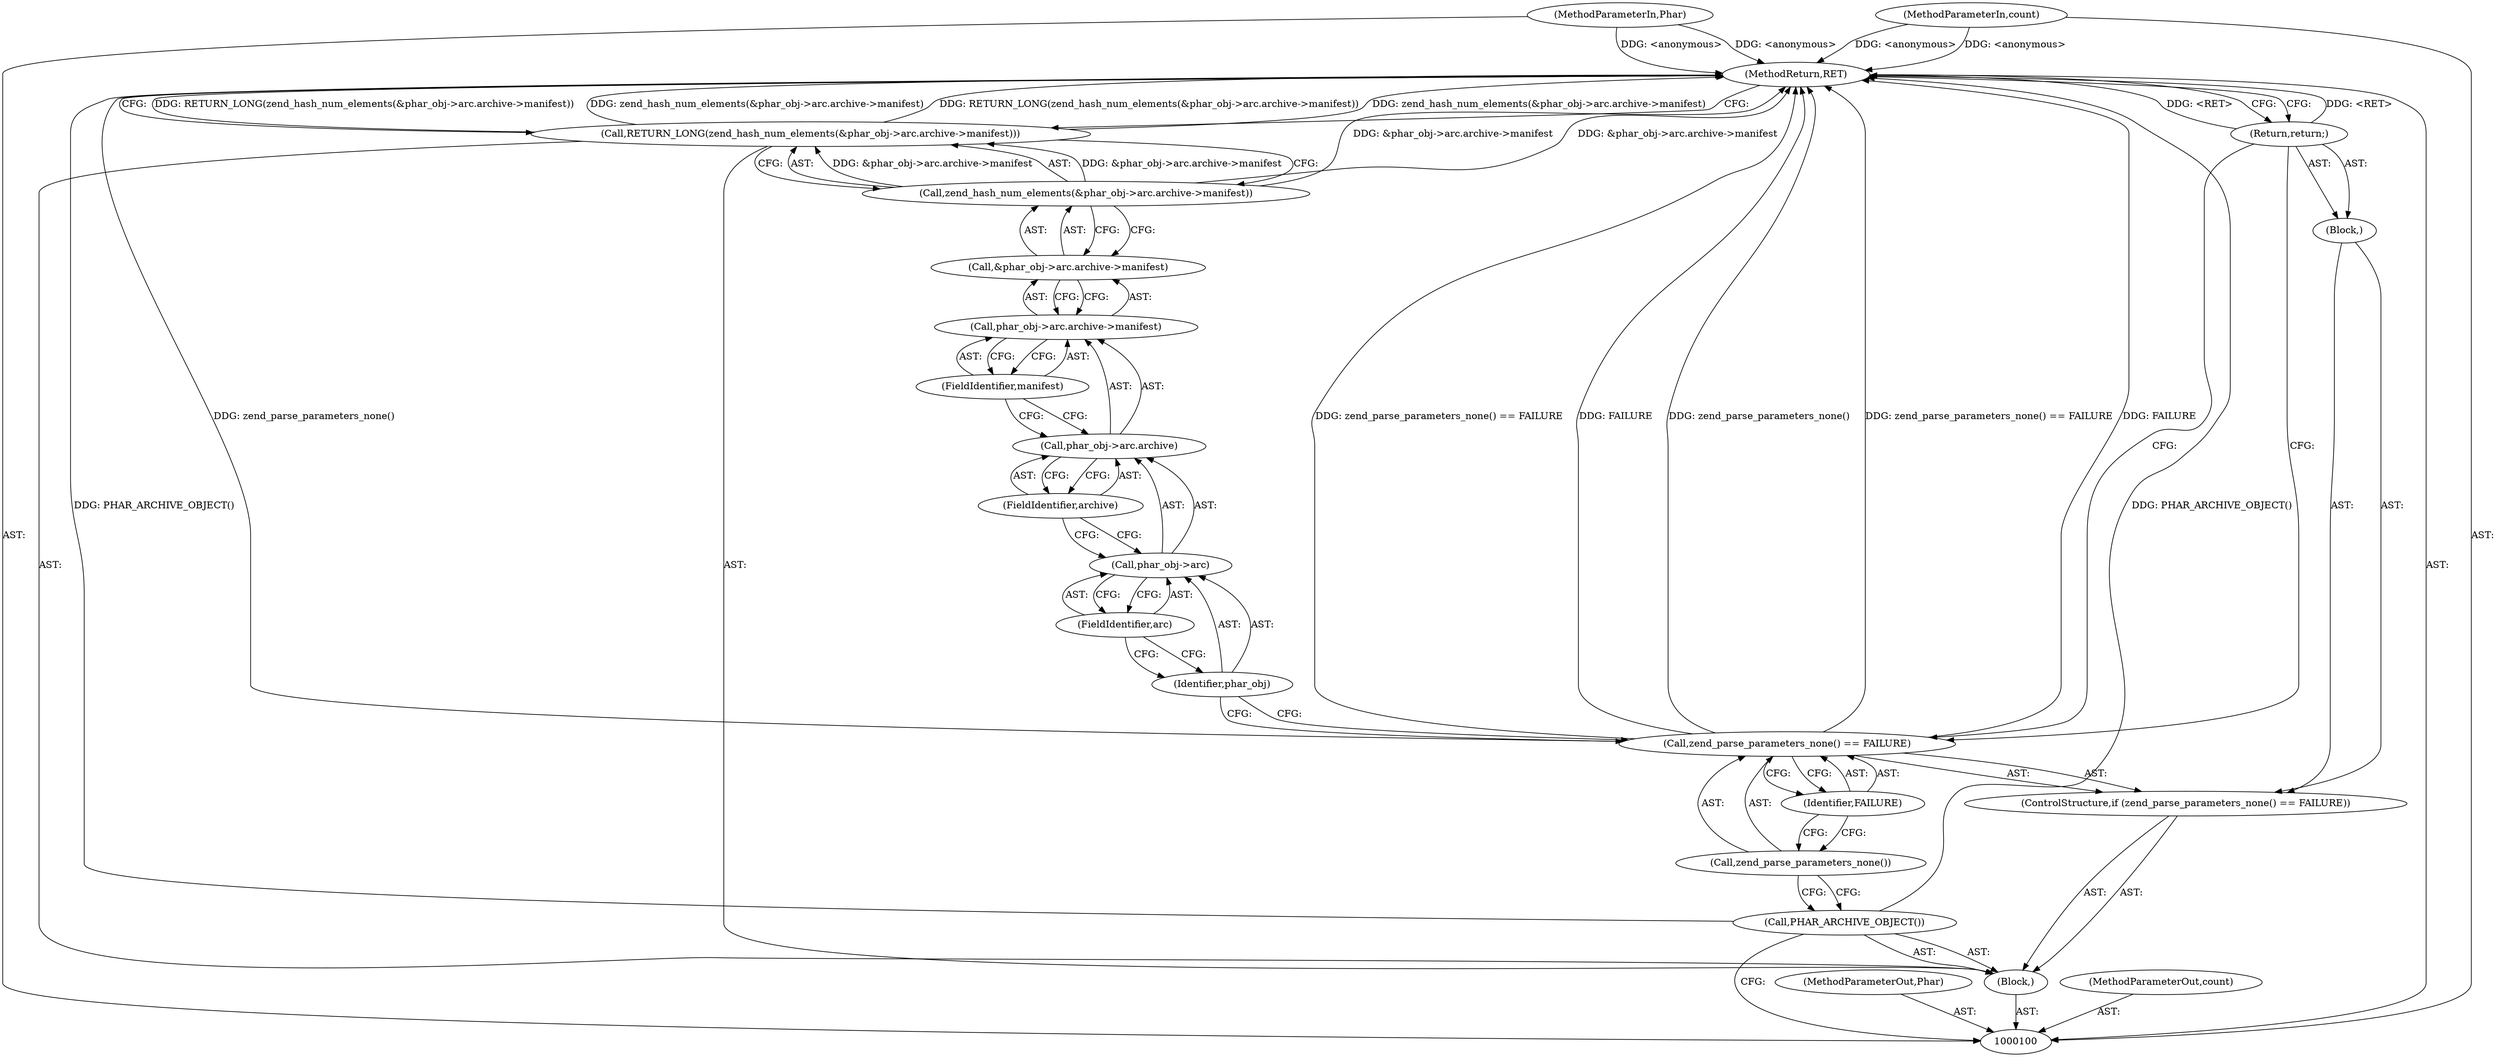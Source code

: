 digraph "0_php_bf58162ddf970f63502837f366930e44d6a992cf_4" {
"1000121" [label="(MethodReturn,RET)"];
"1000101" [label="(MethodParameterIn,Phar)"];
"1000161" [label="(MethodParameterOut,Phar)"];
"1000102" [label="(MethodParameterIn,count)"];
"1000162" [label="(MethodParameterOut,count)"];
"1000103" [label="(Block,)"];
"1000104" [label="(Call,PHAR_ARCHIVE_OBJECT())"];
"1000106" [label="(Call,zend_parse_parameters_none() == FAILURE)"];
"1000107" [label="(Call,zend_parse_parameters_none())"];
"1000108" [label="(Identifier,FAILURE)"];
"1000109" [label="(Block,)"];
"1000105" [label="(ControlStructure,if (zend_parse_parameters_none() == FAILURE))"];
"1000110" [label="(Return,return;)"];
"1000111" [label="(Call,RETURN_LONG(zend_hash_num_elements(&phar_obj->arc.archive->manifest)))"];
"1000112" [label="(Call,zend_hash_num_elements(&phar_obj->arc.archive->manifest))"];
"1000113" [label="(Call,&phar_obj->arc.archive->manifest)"];
"1000114" [label="(Call,phar_obj->arc.archive->manifest)"];
"1000115" [label="(Call,phar_obj->arc.archive)"];
"1000116" [label="(Call,phar_obj->arc)"];
"1000117" [label="(Identifier,phar_obj)"];
"1000118" [label="(FieldIdentifier,arc)"];
"1000119" [label="(FieldIdentifier,archive)"];
"1000120" [label="(FieldIdentifier,manifest)"];
"1000121" -> "1000100"  [label="AST: "];
"1000121" -> "1000110"  [label="CFG: "];
"1000121" -> "1000111"  [label="CFG: "];
"1000110" -> "1000121"  [label="DDG: <RET>"];
"1000106" -> "1000121"  [label="DDG: FAILURE"];
"1000106" -> "1000121"  [label="DDG: zend_parse_parameters_none()"];
"1000106" -> "1000121"  [label="DDG: zend_parse_parameters_none() == FAILURE"];
"1000104" -> "1000121"  [label="DDG: PHAR_ARCHIVE_OBJECT()"];
"1000111" -> "1000121"  [label="DDG: RETURN_LONG(zend_hash_num_elements(&phar_obj->arc.archive->manifest))"];
"1000111" -> "1000121"  [label="DDG: zend_hash_num_elements(&phar_obj->arc.archive->manifest)"];
"1000102" -> "1000121"  [label="DDG: <anonymous>"];
"1000112" -> "1000121"  [label="DDG: &phar_obj->arc.archive->manifest"];
"1000101" -> "1000121"  [label="DDG: <anonymous>"];
"1000101" -> "1000100"  [label="AST: "];
"1000101" -> "1000121"  [label="DDG: <anonymous>"];
"1000161" -> "1000100"  [label="AST: "];
"1000102" -> "1000100"  [label="AST: "];
"1000102" -> "1000121"  [label="DDG: <anonymous>"];
"1000162" -> "1000100"  [label="AST: "];
"1000103" -> "1000100"  [label="AST: "];
"1000104" -> "1000103"  [label="AST: "];
"1000105" -> "1000103"  [label="AST: "];
"1000111" -> "1000103"  [label="AST: "];
"1000104" -> "1000103"  [label="AST: "];
"1000104" -> "1000100"  [label="CFG: "];
"1000107" -> "1000104"  [label="CFG: "];
"1000104" -> "1000121"  [label="DDG: PHAR_ARCHIVE_OBJECT()"];
"1000106" -> "1000105"  [label="AST: "];
"1000106" -> "1000108"  [label="CFG: "];
"1000107" -> "1000106"  [label="AST: "];
"1000108" -> "1000106"  [label="AST: "];
"1000110" -> "1000106"  [label="CFG: "];
"1000117" -> "1000106"  [label="CFG: "];
"1000106" -> "1000121"  [label="DDG: FAILURE"];
"1000106" -> "1000121"  [label="DDG: zend_parse_parameters_none()"];
"1000106" -> "1000121"  [label="DDG: zend_parse_parameters_none() == FAILURE"];
"1000107" -> "1000106"  [label="AST: "];
"1000107" -> "1000104"  [label="CFG: "];
"1000108" -> "1000107"  [label="CFG: "];
"1000108" -> "1000106"  [label="AST: "];
"1000108" -> "1000107"  [label="CFG: "];
"1000106" -> "1000108"  [label="CFG: "];
"1000109" -> "1000105"  [label="AST: "];
"1000110" -> "1000109"  [label="AST: "];
"1000105" -> "1000103"  [label="AST: "];
"1000106" -> "1000105"  [label="AST: "];
"1000109" -> "1000105"  [label="AST: "];
"1000110" -> "1000109"  [label="AST: "];
"1000110" -> "1000106"  [label="CFG: "];
"1000121" -> "1000110"  [label="CFG: "];
"1000110" -> "1000121"  [label="DDG: <RET>"];
"1000111" -> "1000103"  [label="AST: "];
"1000111" -> "1000112"  [label="CFG: "];
"1000112" -> "1000111"  [label="AST: "];
"1000121" -> "1000111"  [label="CFG: "];
"1000111" -> "1000121"  [label="DDG: RETURN_LONG(zend_hash_num_elements(&phar_obj->arc.archive->manifest))"];
"1000111" -> "1000121"  [label="DDG: zend_hash_num_elements(&phar_obj->arc.archive->manifest)"];
"1000112" -> "1000111"  [label="DDG: &phar_obj->arc.archive->manifest"];
"1000112" -> "1000111"  [label="AST: "];
"1000112" -> "1000113"  [label="CFG: "];
"1000113" -> "1000112"  [label="AST: "];
"1000111" -> "1000112"  [label="CFG: "];
"1000112" -> "1000121"  [label="DDG: &phar_obj->arc.archive->manifest"];
"1000112" -> "1000111"  [label="DDG: &phar_obj->arc.archive->manifest"];
"1000113" -> "1000112"  [label="AST: "];
"1000113" -> "1000114"  [label="CFG: "];
"1000114" -> "1000113"  [label="AST: "];
"1000112" -> "1000113"  [label="CFG: "];
"1000114" -> "1000113"  [label="AST: "];
"1000114" -> "1000120"  [label="CFG: "];
"1000115" -> "1000114"  [label="AST: "];
"1000120" -> "1000114"  [label="AST: "];
"1000113" -> "1000114"  [label="CFG: "];
"1000115" -> "1000114"  [label="AST: "];
"1000115" -> "1000119"  [label="CFG: "];
"1000116" -> "1000115"  [label="AST: "];
"1000119" -> "1000115"  [label="AST: "];
"1000120" -> "1000115"  [label="CFG: "];
"1000116" -> "1000115"  [label="AST: "];
"1000116" -> "1000118"  [label="CFG: "];
"1000117" -> "1000116"  [label="AST: "];
"1000118" -> "1000116"  [label="AST: "];
"1000119" -> "1000116"  [label="CFG: "];
"1000117" -> "1000116"  [label="AST: "];
"1000117" -> "1000106"  [label="CFG: "];
"1000118" -> "1000117"  [label="CFG: "];
"1000118" -> "1000116"  [label="AST: "];
"1000118" -> "1000117"  [label="CFG: "];
"1000116" -> "1000118"  [label="CFG: "];
"1000119" -> "1000115"  [label="AST: "];
"1000119" -> "1000116"  [label="CFG: "];
"1000115" -> "1000119"  [label="CFG: "];
"1000120" -> "1000114"  [label="AST: "];
"1000120" -> "1000115"  [label="CFG: "];
"1000114" -> "1000120"  [label="CFG: "];
}
